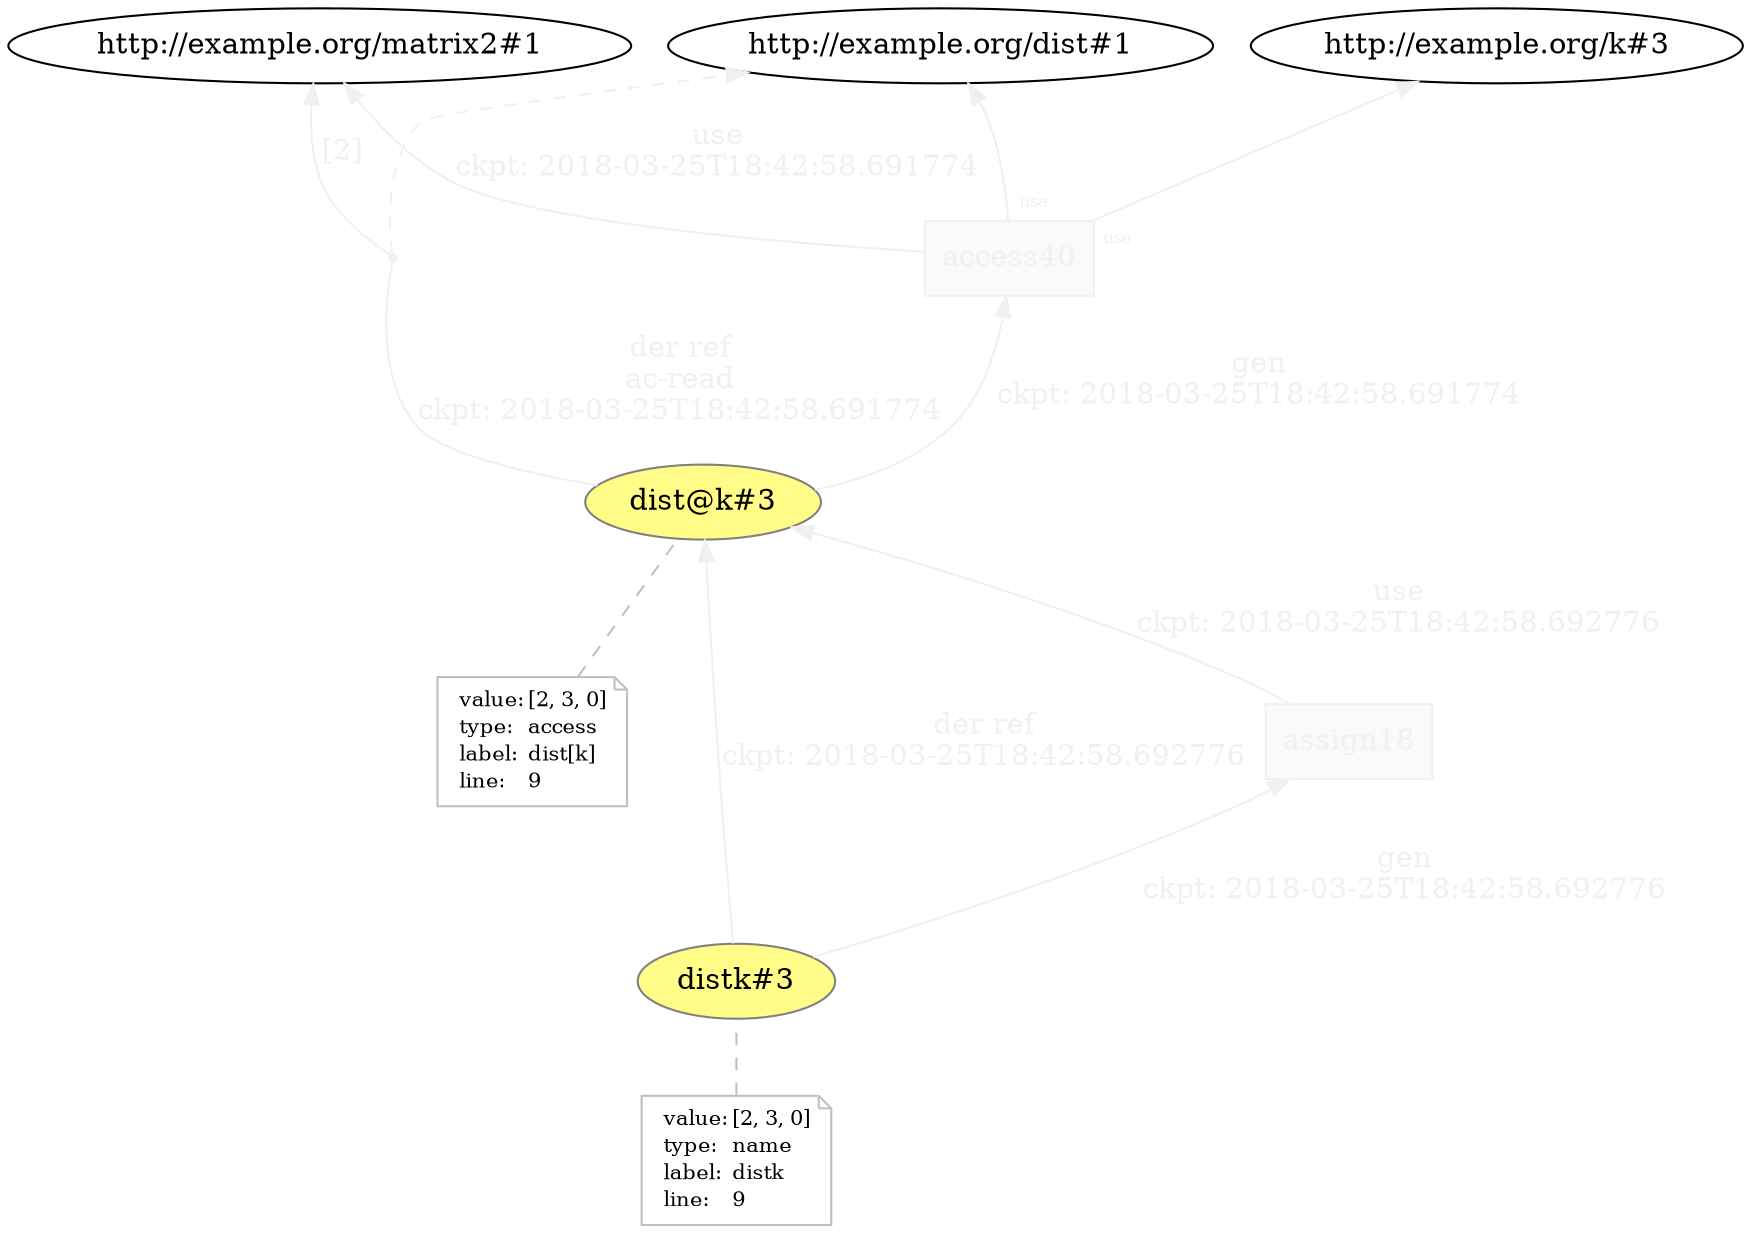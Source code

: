digraph "PROV" { size="16,12"; rankdir="BT";
"http://example.org/dist@k#3" [fillcolor="#FFFC87",color="#808080",style="filled",label="dist@k#3",URL="http://example.org/dist@k#3"]
"http://example.org/dist@k#3-attrs" [color="gray",shape="note",fontsize="10",fontcolor="black",label=<<TABLE cellpadding="0" border="0">
	<TR>
	    <TD align="left">value:</TD>
	    <TD align="left">[2, 3, 0]</TD>
	</TR>
	<TR>
	    <TD align="left">type:</TD>
	    <TD align="left">access</TD>
	</TR>
	<TR>
	    <TD align="left">label:</TD>
	    <TD align="left">dist[k]</TD>
	</TR>
	<TR>
	    <TD align="left">line:</TD>
	    <TD align="left">9</TD>
	</TR>
</TABLE>>]
"http://example.org/dist@k#3-attrs" -> "http://example.org/dist@k#3" [color="gray",style="dashed",arrowhead="none"]
"http://example.org/access40" [fillcolor="#FAFAFA",color="#F0F0F0",shape="polygon",sides="4",style="filled",fontcolor="#F0F0F0",label="access40",URL="http://example.org/access40"]
"bn0" [shape="point",label="",fontcolor="#F0F0F0",color="#F0F0F0"]
"http://example.org/dist@k#3" -> "bn0" [fontsize="14",distance="1.5",angle="60.0",rotation="20",label="der ref
ac-read
ckpt: 2018-03-25T18:42:58.691774",arrowhead="none",fontcolor="#F0F0F0",color="#F0F0F0"]
"bn0" -> "http://example.org/dist#1" [style="dashed",fontcolor="#F0F0F0",color="#F0F0F0"]
"bn0" -> "http://example.org/matrix2#1" [fontsize="14",distance="1.5",angle="60.0",rotation="20",label="[2]",fontcolor="#F0F0F0",color="#F0F0F0"]
"http://example.org/access40" -> "http://example.org/dist#1" [labelfontsize="8",labeldistance="1.5",labelangle="60.0",rotation="20",taillabel="use",fontcolor="#F0F0F0",color="#F0F0F0"]
"http://example.org/access40" -> "http://example.org/k#3" [labelfontsize="8",labeldistance="1.5",labelangle="60.0",rotation="20",taillabel="use",fontcolor="#F0F0F0",color="#F0F0F0"]
"http://example.org/distk#3" [fillcolor="#FFFC87",color="#808080",style="filled",label="distk#3",URL="http://example.org/distk#3"]
"http://example.org/distk#3-attrs" [color="gray",shape="note",fontsize="10",fontcolor="black",label=<<TABLE cellpadding="0" border="0">
	<TR>
	    <TD align="left">value:</TD>
	    <TD align="left">[2, 3, 0]</TD>
	</TR>
	<TR>
	    <TD align="left">type:</TD>
	    <TD align="left">name</TD>
	</TR>
	<TR>
	    <TD align="left">label:</TD>
	    <TD align="left">distk</TD>
	</TR>
	<TR>
	    <TD align="left">line:</TD>
	    <TD align="left">9</TD>
	</TR>
</TABLE>>]
"http://example.org/distk#3-attrs" -> "http://example.org/distk#3" [color="gray",style="dashed",arrowhead="none"]
"http://example.org/assign18" [fillcolor="#FAFAFA",color="#F0F0F0",shape="polygon",sides="4",style="filled",fontcolor="#F0F0F0",label="assign18",URL="http://example.org/assign18"]
"http://example.org/distk#3" -> "http://example.org/dist@k#3" [fontsize="14",distance="1.5",angle="60.0",rotation="20",label="der ref
ckpt: 2018-03-25T18:42:58.692776",fontcolor="#F0F0F0",color="#F0F0F0"]
"http://example.org/assign18" -> "http://example.org/dist@k#3" [fontsize="14",distance="1.5",angle="60.0",rotation="20",label="use
ckpt: 2018-03-25T18:42:58.692776",fontcolor="#F0F0F0",color="#F0F0F0"]
"http://example.org/access40" -> "http://example.org/matrix2#1" [fontsize="14",distance="1.5",angle="60.0",rotation="20",label="use
ckpt: 2018-03-25T18:42:58.691774",fontcolor="#F0F0F0",color="#F0F0F0"]
"http://example.org/distk#3" -> "http://example.org/assign18" [fontsize="14",distance="1.5",angle="60.0",rotation="20",label="gen
ckpt: 2018-03-25T18:42:58.692776",fontcolor="#F0F0F0",color="#F0F0F0"]
"http://example.org/dist@k#3" -> "http://example.org/access40" [fontsize="14",distance="1.5",angle="60.0",rotation="20",label="gen
ckpt: 2018-03-25T18:42:58.691774",fontcolor="#F0F0F0",color="#F0F0F0"]
}